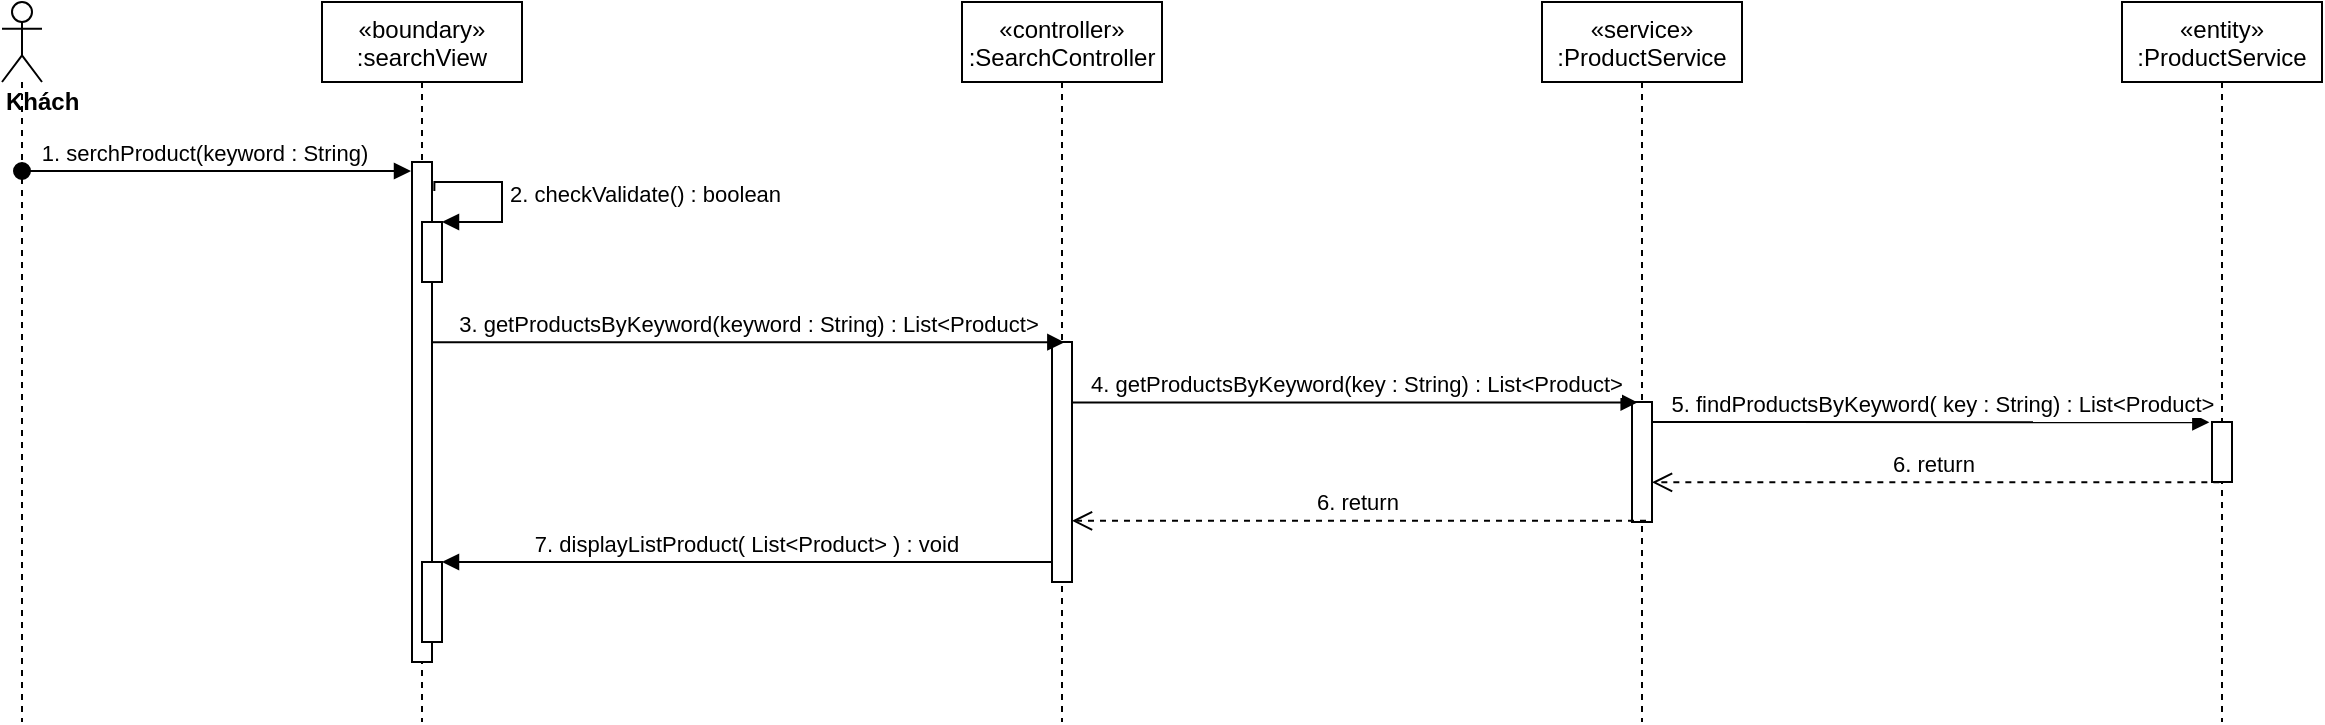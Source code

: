 <mxfile version="14.6.11" type="device"><diagram id="kgpKYQtTHZ0yAKxKKP6v" name="Page-1"><mxGraphModel dx="1000" dy="425" grid="1" gridSize="10" guides="1" tooltips="1" connect="1" arrows="1" fold="1" page="1" pageScale="1" pageWidth="850" pageHeight="1100" math="0" shadow="0"><root><mxCell id="0"/><mxCell id="1" parent="0"/><mxCell id="3nuBFxr9cyL0pnOWT2aG-1" value="«boundary»&#10;:searchView" style="shape=umlLifeline;perimeter=lifelinePerimeter;container=1;collapsible=0;recursiveResize=0;rounded=0;shadow=0;strokeWidth=1;" parent="1" vertex="1"><mxGeometry x="260" y="80" width="100" height="360" as="geometry"/></mxCell><mxCell id="3nuBFxr9cyL0pnOWT2aG-2" value="" style="points=[];perimeter=orthogonalPerimeter;rounded=0;shadow=0;strokeWidth=1;" parent="3nuBFxr9cyL0pnOWT2aG-1" vertex="1"><mxGeometry x="45" y="80" width="10" height="250" as="geometry"/></mxCell><mxCell id="LgHwtYhqSYWA9L9eKRov-4" value="" style="html=1;points=[];perimeter=orthogonalPerimeter;" vertex="1" parent="3nuBFxr9cyL0pnOWT2aG-1"><mxGeometry x="50" y="110" width="10" height="30" as="geometry"/></mxCell><mxCell id="LgHwtYhqSYWA9L9eKRov-5" value="2. checkValidate() : boolean" style="edgeStyle=orthogonalEdgeStyle;html=1;align=left;spacingLeft=2;endArrow=block;rounded=0;entryX=1;entryY=0;exitX=1.117;exitY=0.058;exitDx=0;exitDy=0;exitPerimeter=0;" edge="1" target="LgHwtYhqSYWA9L9eKRov-4" parent="3nuBFxr9cyL0pnOWT2aG-1" source="3nuBFxr9cyL0pnOWT2aG-2"><mxGeometry relative="1" as="geometry"><mxPoint x="60" y="90" as="sourcePoint"/><Array as="points"><mxPoint x="56" y="90"/><mxPoint x="90" y="90"/><mxPoint x="90" y="110"/></Array></mxGeometry></mxCell><mxCell id="3nuBFxr9cyL0pnOWT2aG-5" value="«controller»&#10;:SearchController" style="shape=umlLifeline;perimeter=lifelinePerimeter;container=1;collapsible=0;recursiveResize=0;rounded=0;shadow=0;strokeWidth=1;" parent="1" vertex="1"><mxGeometry x="580" y="80" width="100" height="360" as="geometry"/></mxCell><mxCell id="3nuBFxr9cyL0pnOWT2aG-6" value="" style="points=[];perimeter=orthogonalPerimeter;rounded=0;shadow=0;strokeWidth=1;" parent="3nuBFxr9cyL0pnOWT2aG-5" vertex="1"><mxGeometry x="45" y="170" width="10" height="120" as="geometry"/></mxCell><mxCell id="LgHwtYhqSYWA9L9eKRov-1" value="&lt;div&gt;&lt;b&gt;Khách&lt;/b&gt;&lt;/div&gt;" style="shape=umlLifeline;participant=umlActor;perimeter=lifelinePerimeter;whiteSpace=wrap;html=1;container=1;collapsible=0;recursiveResize=0;verticalAlign=top;spacingTop=36;outlineConnect=0;align=left;" vertex="1" parent="1"><mxGeometry x="100" y="80" width="20" height="360" as="geometry"/></mxCell><mxCell id="3nuBFxr9cyL0pnOWT2aG-3" value="1. serchProduct(keyword : String)" style="verticalAlign=bottom;startArrow=oval;endArrow=block;startSize=8;shadow=0;strokeWidth=1;entryX=-0.05;entryY=0.018;entryDx=0;entryDy=0;entryPerimeter=0;" parent="1" target="3nuBFxr9cyL0pnOWT2aG-2" edge="1" source="LgHwtYhqSYWA9L9eKRov-1"><mxGeometry x="-0.06" relative="1" as="geometry"><mxPoint x="100" y="170" as="sourcePoint"/><mxPoint as="offset"/></mxGeometry></mxCell><mxCell id="LgHwtYhqSYWA9L9eKRov-2" value="«service»&#10;:ProductService" style="shape=umlLifeline;perimeter=lifelinePerimeter;container=1;collapsible=0;recursiveResize=0;rounded=0;shadow=0;strokeWidth=1;" vertex="1" parent="1"><mxGeometry x="870" y="80" width="100" height="360" as="geometry"/></mxCell><mxCell id="LgHwtYhqSYWA9L9eKRov-3" value="" style="points=[];perimeter=orthogonalPerimeter;rounded=0;shadow=0;strokeWidth=1;" vertex="1" parent="LgHwtYhqSYWA9L9eKRov-2"><mxGeometry x="45" y="200" width="10" height="60" as="geometry"/></mxCell><mxCell id="LgHwtYhqSYWA9L9eKRov-6" value="3. getProductsByKeyword(keyword : String) : List&amp;lt;Product&amp;gt;" style="html=1;verticalAlign=bottom;endArrow=block;entryX=0.617;entryY=0.001;entryDx=0;entryDy=0;entryPerimeter=0;" edge="1" parent="1" source="3nuBFxr9cyL0pnOWT2aG-2" target="3nuBFxr9cyL0pnOWT2aG-6"><mxGeometry width="80" relative="1" as="geometry"><mxPoint x="320" y="248" as="sourcePoint"/><mxPoint x="500" y="210" as="targetPoint"/></mxGeometry></mxCell><mxCell id="LgHwtYhqSYWA9L9eKRov-7" value="4. getProductsByKeyword(key : String) : List&amp;lt;Product&amp;gt;" style="html=1;verticalAlign=bottom;endArrow=block;entryX=0.283;entryY=0.004;entryDx=0;entryDy=0;entryPerimeter=0;" edge="1" parent="1" source="3nuBFxr9cyL0pnOWT2aG-6" target="LgHwtYhqSYWA9L9eKRov-3"><mxGeometry width="80" relative="1" as="geometry"><mxPoint x="670" y="210" as="sourcePoint"/><mxPoint x="760" y="280" as="targetPoint"/></mxGeometry></mxCell><mxCell id="LgHwtYhqSYWA9L9eKRov-10" value="«entity»&#10;:ProductService" style="shape=umlLifeline;perimeter=lifelinePerimeter;container=1;collapsible=0;recursiveResize=0;rounded=0;shadow=0;strokeWidth=1;" vertex="1" parent="1"><mxGeometry x="1160" y="80" width="100" height="360" as="geometry"/></mxCell><mxCell id="LgHwtYhqSYWA9L9eKRov-11" value="" style="points=[];perimeter=orthogonalPerimeter;rounded=0;shadow=0;strokeWidth=1;" vertex="1" parent="LgHwtYhqSYWA9L9eKRov-10"><mxGeometry x="45" y="210" width="10" height="30" as="geometry"/></mxCell><mxCell id="LgHwtYhqSYWA9L9eKRov-12" value="5. findProductsByKeyword( key : String) : List&amp;lt;Product&amp;gt;" style="html=1;verticalAlign=bottom;endArrow=block;entryX=-0.133;entryY=0.004;entryDx=0;entryDy=0;entryPerimeter=0;" edge="1" parent="1" target="LgHwtYhqSYWA9L9eKRov-11"><mxGeometry x="0.041" width="80" relative="1" as="geometry"><mxPoint x="925" y="290" as="sourcePoint"/><mxPoint x="1000" y="190" as="targetPoint"/><mxPoint as="offset"/></mxGeometry></mxCell><mxCell id="LgHwtYhqSYWA9L9eKRov-13" value="6. return&amp;nbsp;" style="html=1;verticalAlign=bottom;endArrow=open;dashed=1;endSize=8;exitX=0.367;exitY=1.006;exitDx=0;exitDy=0;exitPerimeter=0;" edge="1" parent="1" source="LgHwtYhqSYWA9L9eKRov-11" target="LgHwtYhqSYWA9L9eKRov-3"><mxGeometry relative="1" as="geometry"><mxPoint x="1000" y="360" as="sourcePoint"/><mxPoint x="940" y="315" as="targetPoint"/></mxGeometry></mxCell><mxCell id="LgHwtYhqSYWA9L9eKRov-14" value="6. return&amp;nbsp;" style="html=1;verticalAlign=bottom;endArrow=open;dashed=1;endSize=8;exitX=0.7;exitY=0.99;exitDx=0;exitDy=0;exitPerimeter=0;" edge="1" parent="1" source="LgHwtYhqSYWA9L9eKRov-3" target="3nuBFxr9cyL0pnOWT2aG-6"><mxGeometry relative="1" as="geometry"><mxPoint x="870" y="370" as="sourcePoint"/><mxPoint x="650" y="370" as="targetPoint"/></mxGeometry></mxCell><mxCell id="LgHwtYhqSYWA9L9eKRov-15" value="7. displayListProduct( List&lt;Product&gt; ) : void" style="verticalAlign=bottom;endArrow=block;shadow=0;strokeWidth=1;" edge="1" parent="1" source="3nuBFxr9cyL0pnOWT2aG-6" target="LgHwtYhqSYWA9L9eKRov-16"><mxGeometry relative="1" as="geometry"><mxPoint x="565" y="370" as="sourcePoint"/><mxPoint x="350" y="401" as="targetPoint"/></mxGeometry></mxCell><mxCell id="LgHwtYhqSYWA9L9eKRov-16" value="" style="html=1;points=[];perimeter=orthogonalPerimeter;" vertex="1" parent="1"><mxGeometry x="310" y="360" width="10" height="40" as="geometry"/></mxCell></root></mxGraphModel></diagram></mxfile>